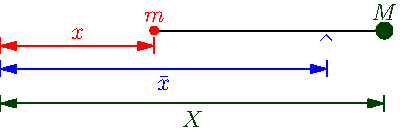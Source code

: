 import graph;
size(200,0);

pair z0=(0,0);
pair z1=(2,0);
pair z2=(5,0);
pair zf=z1+0.75*(z2-z1);

draw(z1--z2);
dot(z1,red+0.15cm);
dot(z2,darkgreen+0.3cm);
label("$m$",z1,1.2N,red);
label("$M$",z2,1.5N,darkgreen);
label("$\hat{\ }$",zf,0.2*S,fontsize(24)+blue);

pair s=-0.2*I;
draw("$x$",z0+s--z1+s,N,red,Arrows,Bars,PenMargins);

s=-0.5*I;
draw("$\bar{x}$",z0+s--zf+s,blue,Arrows,Bars,PenMargins);

s=-0.95*I;
draw("$X$",z0+s--z2+s,darkgreen,Arrows,Bars,PenMargins);

shipout();

